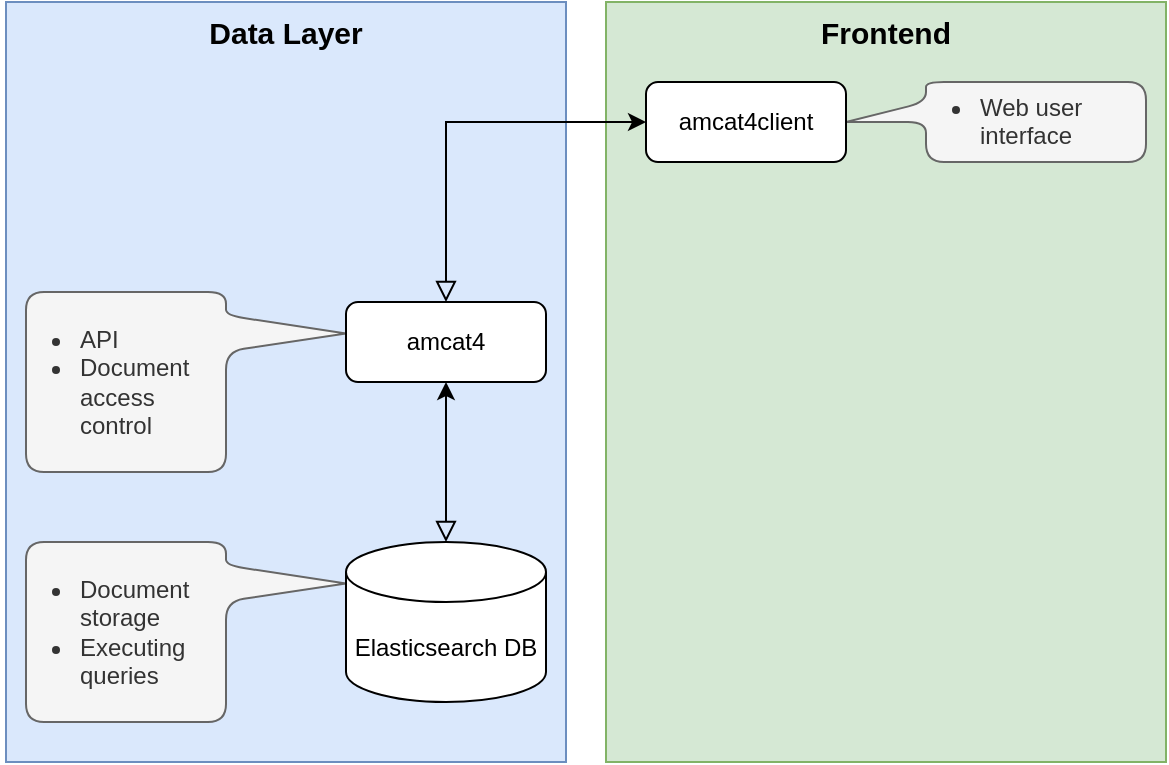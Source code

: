 <mxfile version="20.5.3" type="device"><diagram id="C5RBs43oDa-KdzZeNtuy" name="Page-1"><mxGraphModel dx="1437" dy="337" grid="1" gridSize="10" guides="1" tooltips="1" connect="1" arrows="1" fold="1" page="1" pageScale="1" pageWidth="827" pageHeight="1169" math="0" shadow="0"><root><mxCell id="WIyWlLk6GJQsqaUBKTNV-0"/><mxCell id="WIyWlLk6GJQsqaUBKTNV-1" parent="WIyWlLk6GJQsqaUBKTNV-0"/><mxCell id="GafMU0c75heiuo1HpW_n-7" value="Data Layer" style="rounded=0;whiteSpace=wrap;html=1;strokeWidth=1;verticalAlign=top;fontStyle=1;fontSize=15;fillColor=#dae8fc;strokeColor=#6c8ebf;flipH=1;flipV=1;" parent="WIyWlLk6GJQsqaUBKTNV-1" vertex="1"><mxGeometry y="380" width="280" height="380" as="geometry"/></mxCell><mxCell id="fg_L--qd0xywea7N1QJT-1" value="" style="rounded=0;html=1;jettySize=auto;orthogonalLoop=1;fontSize=11;endArrow=block;endFill=0;endSize=8;strokeWidth=1;shadow=0;labelBackgroundColor=none;edgeStyle=orthogonalEdgeStyle;exitX=0.5;exitY=1;exitDx=0;exitDy=0;entryX=0.5;entryY=0;entryDx=0;entryDy=0;entryPerimeter=0;startArrow=classic;startFill=1;" parent="WIyWlLk6GJQsqaUBKTNV-1" source="WIyWlLk6GJQsqaUBKTNV-3" target="fg_L--qd0xywea7N1QJT-0" edge="1"><mxGeometry x="0.077" y="20" relative="1" as="geometry"><mxPoint as="offset"/><mxPoint x="280.0" y="260" as="sourcePoint"/><mxPoint x="280.0" y="300" as="targetPoint"/><Array as="points"><mxPoint x="220" y="570"/><mxPoint x="220" y="650"/></Array></mxGeometry></mxCell><mxCell id="GafMU0c75heiuo1HpW_n-4" value="&lt;ul&gt;&lt;li&gt;Document storage&lt;/li&gt;&lt;li&gt;Executing queries&lt;/li&gt;&lt;/ul&gt;" style="shape=callout;whiteSpace=wrap;html=1;perimeter=calloutPerimeter;perimeterSpacing=0;rounded=1;position2=0.77;base=18;size=60;position=0.67;rotation=0;arcSize=18;align=left;verticalAlign=top;spacing=0;spacingRight=0;spacingLeft=-13;strokeWidth=1;fillColor=#f5f5f5;fontColor=#333333;strokeColor=#666666;direction=north;" parent="WIyWlLk6GJQsqaUBKTNV-1" vertex="1"><mxGeometry x="10" y="650" width="160" height="90" as="geometry"/></mxCell><mxCell id="GafMU0c75heiuo1HpW_n-9" value="Frontend" style="rounded=0;whiteSpace=wrap;html=1;strokeWidth=1;verticalAlign=top;fontStyle=1;fontSize=15;fillColor=#d5e8d4;strokeColor=#82b366;flipH=1;flipV=1;" parent="WIyWlLk6GJQsqaUBKTNV-1" vertex="1"><mxGeometry x="300" y="380" width="280" height="380" as="geometry"/></mxCell><mxCell id="GafMU0c75heiuo1HpW_n-15" value="" style="rounded=0;html=1;jettySize=auto;orthogonalLoop=1;fontSize=11;endArrow=block;endFill=0;endSize=8;strokeWidth=1;shadow=0;labelBackgroundColor=none;edgeStyle=orthogonalEdgeStyle;entryX=0.5;entryY=0;entryDx=0;entryDy=0;startArrow=classic;startFill=1;exitX=0;exitY=0.5;exitDx=0;exitDy=0;" parent="WIyWlLk6GJQsqaUBKTNV-1" source="GafMU0c75heiuo1HpW_n-10" target="WIyWlLk6GJQsqaUBKTNV-3" edge="1"><mxGeometry x="0.077" y="20" relative="1" as="geometry"><mxPoint as="offset"/><mxPoint x="320" y="555" as="sourcePoint"/><mxPoint x="230" y="660" as="targetPoint"/><Array as="points"><mxPoint x="220" y="440"/></Array></mxGeometry></mxCell><mxCell id="GafMU0c75heiuo1HpW_n-18" value="&lt;ul&gt;&lt;li&gt;Web user interface&lt;/li&gt;&lt;/ul&gt;" style="shape=callout;whiteSpace=wrap;html=1;perimeter=calloutPerimeter;perimeterSpacing=0;rounded=1;position2=0.5;base=10;size=40;position=0.25;rotation=0;arcSize=18;align=left;verticalAlign=top;spacing=0;spacingRight=0;spacingLeft=-13;strokeWidth=1;fillColor=#f5f5f5;fontColor=#333333;strokeColor=#666666;direction=south;spacingBottom=0;spacingTop=-11;" parent="WIyWlLk6GJQsqaUBKTNV-1" vertex="1"><mxGeometry x="420" y="420" width="150" height="40" as="geometry"/></mxCell><mxCell id="GafMU0c75heiuo1HpW_n-10" value="amcat4client" style="rounded=1;whiteSpace=wrap;html=1;fontSize=12;glass=0;strokeWidth=1;shadow=0;" parent="WIyWlLk6GJQsqaUBKTNV-1" vertex="1"><mxGeometry x="320" y="420" width="100" height="40" as="geometry"/></mxCell><mxCell id="y6pkOX1bhi0D4yZjy1y6-0" value="&lt;ul&gt;&lt;li&gt;API&lt;/li&gt;&lt;li&gt;Document access control&lt;/li&gt;&lt;/ul&gt;" style="shape=callout;whiteSpace=wrap;html=1;perimeter=calloutPerimeter;perimeterSpacing=0;rounded=1;position2=0.77;base=18;size=60;position=0.67;rotation=0;arcSize=18;align=left;verticalAlign=top;spacing=0;spacingRight=0;spacingLeft=-13;strokeWidth=1;fillColor=#f5f5f5;fontColor=#333333;strokeColor=#666666;direction=north;" vertex="1" parent="WIyWlLk6GJQsqaUBKTNV-1"><mxGeometry x="10" y="525" width="160" height="90" as="geometry"/></mxCell><UserObject label="amcat4" link="https://github.com/ccs-amsterdam/amcat4" linkTarget="_blank" id="WIyWlLk6GJQsqaUBKTNV-3"><mxCell style="rounded=1;whiteSpace=wrap;html=1;fontSize=12;glass=0;strokeWidth=1;shadow=0;imageWidth=24;" parent="WIyWlLk6GJQsqaUBKTNV-1" vertex="1"><mxGeometry x="170" y="530" width="100" height="40" as="geometry"/></mxCell></UserObject><mxCell id="fg_L--qd0xywea7N1QJT-0" value="Elasticsearch DB" style="shape=cylinder3;whiteSpace=wrap;html=1;boundedLbl=1;backgroundOutline=1;size=15;" parent="WIyWlLk6GJQsqaUBKTNV-1" vertex="1"><mxGeometry x="170" y="650" width="100" height="80" as="geometry"/></mxCell></root></mxGraphModel></diagram></mxfile>